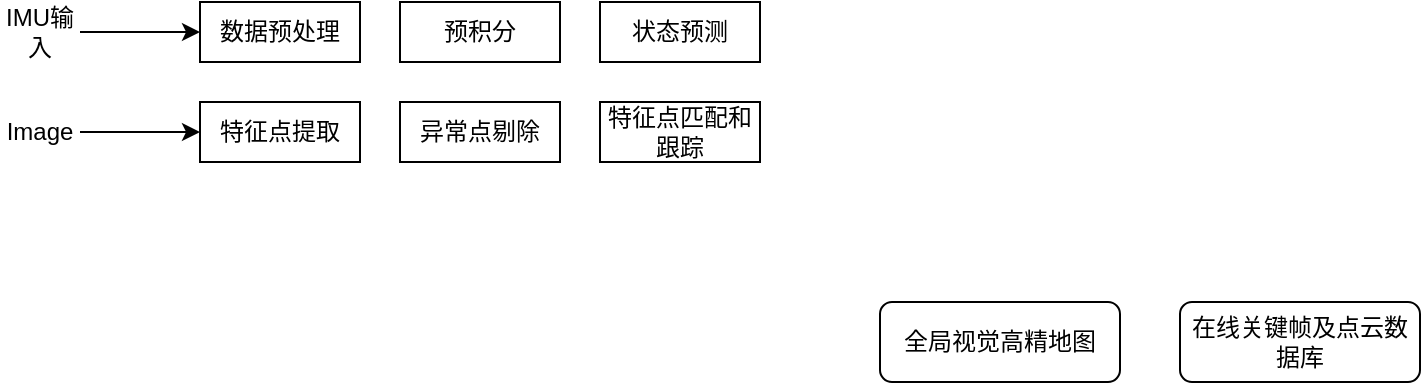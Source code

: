 <mxfile version="12.0.1" type="github" pages="1"><diagram id="OxQTrahMrB2GH5-Q9dFH" name="Page-1"><mxGraphModel dx="786" dy="459" grid="1" gridSize="10" guides="1" tooltips="1" connect="1" arrows="1" fold="1" page="1" pageScale="1" pageWidth="827" pageHeight="1169" math="0" shadow="0"><root><mxCell id="0"/><mxCell id="1" parent="0"/><mxCell id="t_whV1-n5gPHDebhZ_eX-1" value="数据预处理" style="rounded=0;whiteSpace=wrap;html=1;" vertex="1" parent="1"><mxGeometry x="110" y="160" width="80" height="30" as="geometry"/></mxCell><mxCell id="t_whV1-n5gPHDebhZ_eX-2" value="预积分" style="rounded=0;whiteSpace=wrap;html=1;" vertex="1" parent="1"><mxGeometry x="210" y="160" width="80" height="30" as="geometry"/></mxCell><mxCell id="t_whV1-n5gPHDebhZ_eX-8" style="edgeStyle=orthogonalEdgeStyle;rounded=0;orthogonalLoop=1;jettySize=auto;html=1;exitX=1;exitY=0.5;exitDx=0;exitDy=0;entryX=0;entryY=0.5;entryDx=0;entryDy=0;" edge="1" parent="1" source="t_whV1-n5gPHDebhZ_eX-4" target="t_whV1-n5gPHDebhZ_eX-1"><mxGeometry relative="1" as="geometry"/></mxCell><mxCell id="t_whV1-n5gPHDebhZ_eX-4" value="IMU输入" style="text;html=1;strokeColor=none;fillColor=none;align=center;verticalAlign=middle;whiteSpace=wrap;rounded=0;" vertex="1" parent="1"><mxGeometry x="10" y="165" width="40" height="20" as="geometry"/></mxCell><mxCell id="t_whV1-n5gPHDebhZ_eX-9" value="状态预测" style="rounded=0;whiteSpace=wrap;html=1;" vertex="1" parent="1"><mxGeometry x="310" y="160" width="80" height="30" as="geometry"/></mxCell><mxCell id="t_whV1-n5gPHDebhZ_eX-10" value="特征点提取" style="rounded=0;whiteSpace=wrap;html=1;" vertex="1" parent="1"><mxGeometry x="110" y="210" width="80" height="30" as="geometry"/></mxCell><mxCell id="t_whV1-n5gPHDebhZ_eX-11" value="异常点剔除" style="rounded=0;whiteSpace=wrap;html=1;" vertex="1" parent="1"><mxGeometry x="210" y="210" width="80" height="30" as="geometry"/></mxCell><mxCell id="t_whV1-n5gPHDebhZ_eX-12" style="edgeStyle=orthogonalEdgeStyle;rounded=0;orthogonalLoop=1;jettySize=auto;html=1;exitX=1;exitY=0.5;exitDx=0;exitDy=0;entryX=0;entryY=0.5;entryDx=0;entryDy=0;" edge="1" source="t_whV1-n5gPHDebhZ_eX-13" target="t_whV1-n5gPHDebhZ_eX-10" parent="1"><mxGeometry relative="1" as="geometry"/></mxCell><mxCell id="t_whV1-n5gPHDebhZ_eX-13" value="Image" style="text;html=1;strokeColor=none;fillColor=none;align=center;verticalAlign=middle;whiteSpace=wrap;rounded=0;" vertex="1" parent="1"><mxGeometry x="10" y="215" width="40" height="20" as="geometry"/></mxCell><mxCell id="t_whV1-n5gPHDebhZ_eX-14" value="特征点匹配和跟踪" style="rounded=0;whiteSpace=wrap;html=1;" vertex="1" parent="1"><mxGeometry x="310" y="210" width="80" height="30" as="geometry"/></mxCell><mxCell id="t_whV1-n5gPHDebhZ_eX-15" value="全局视觉高精地图" style="rounded=1;whiteSpace=wrap;html=1;" vertex="1" parent="1"><mxGeometry x="450" y="310" width="120" height="40" as="geometry"/></mxCell><mxCell id="t_whV1-n5gPHDebhZ_eX-16" value="在线关键帧及点云数据库" style="rounded=1;whiteSpace=wrap;html=1;" vertex="1" parent="1"><mxGeometry x="600" y="310" width="120" height="40" as="geometry"/></mxCell></root></mxGraphModel></diagram></mxfile>